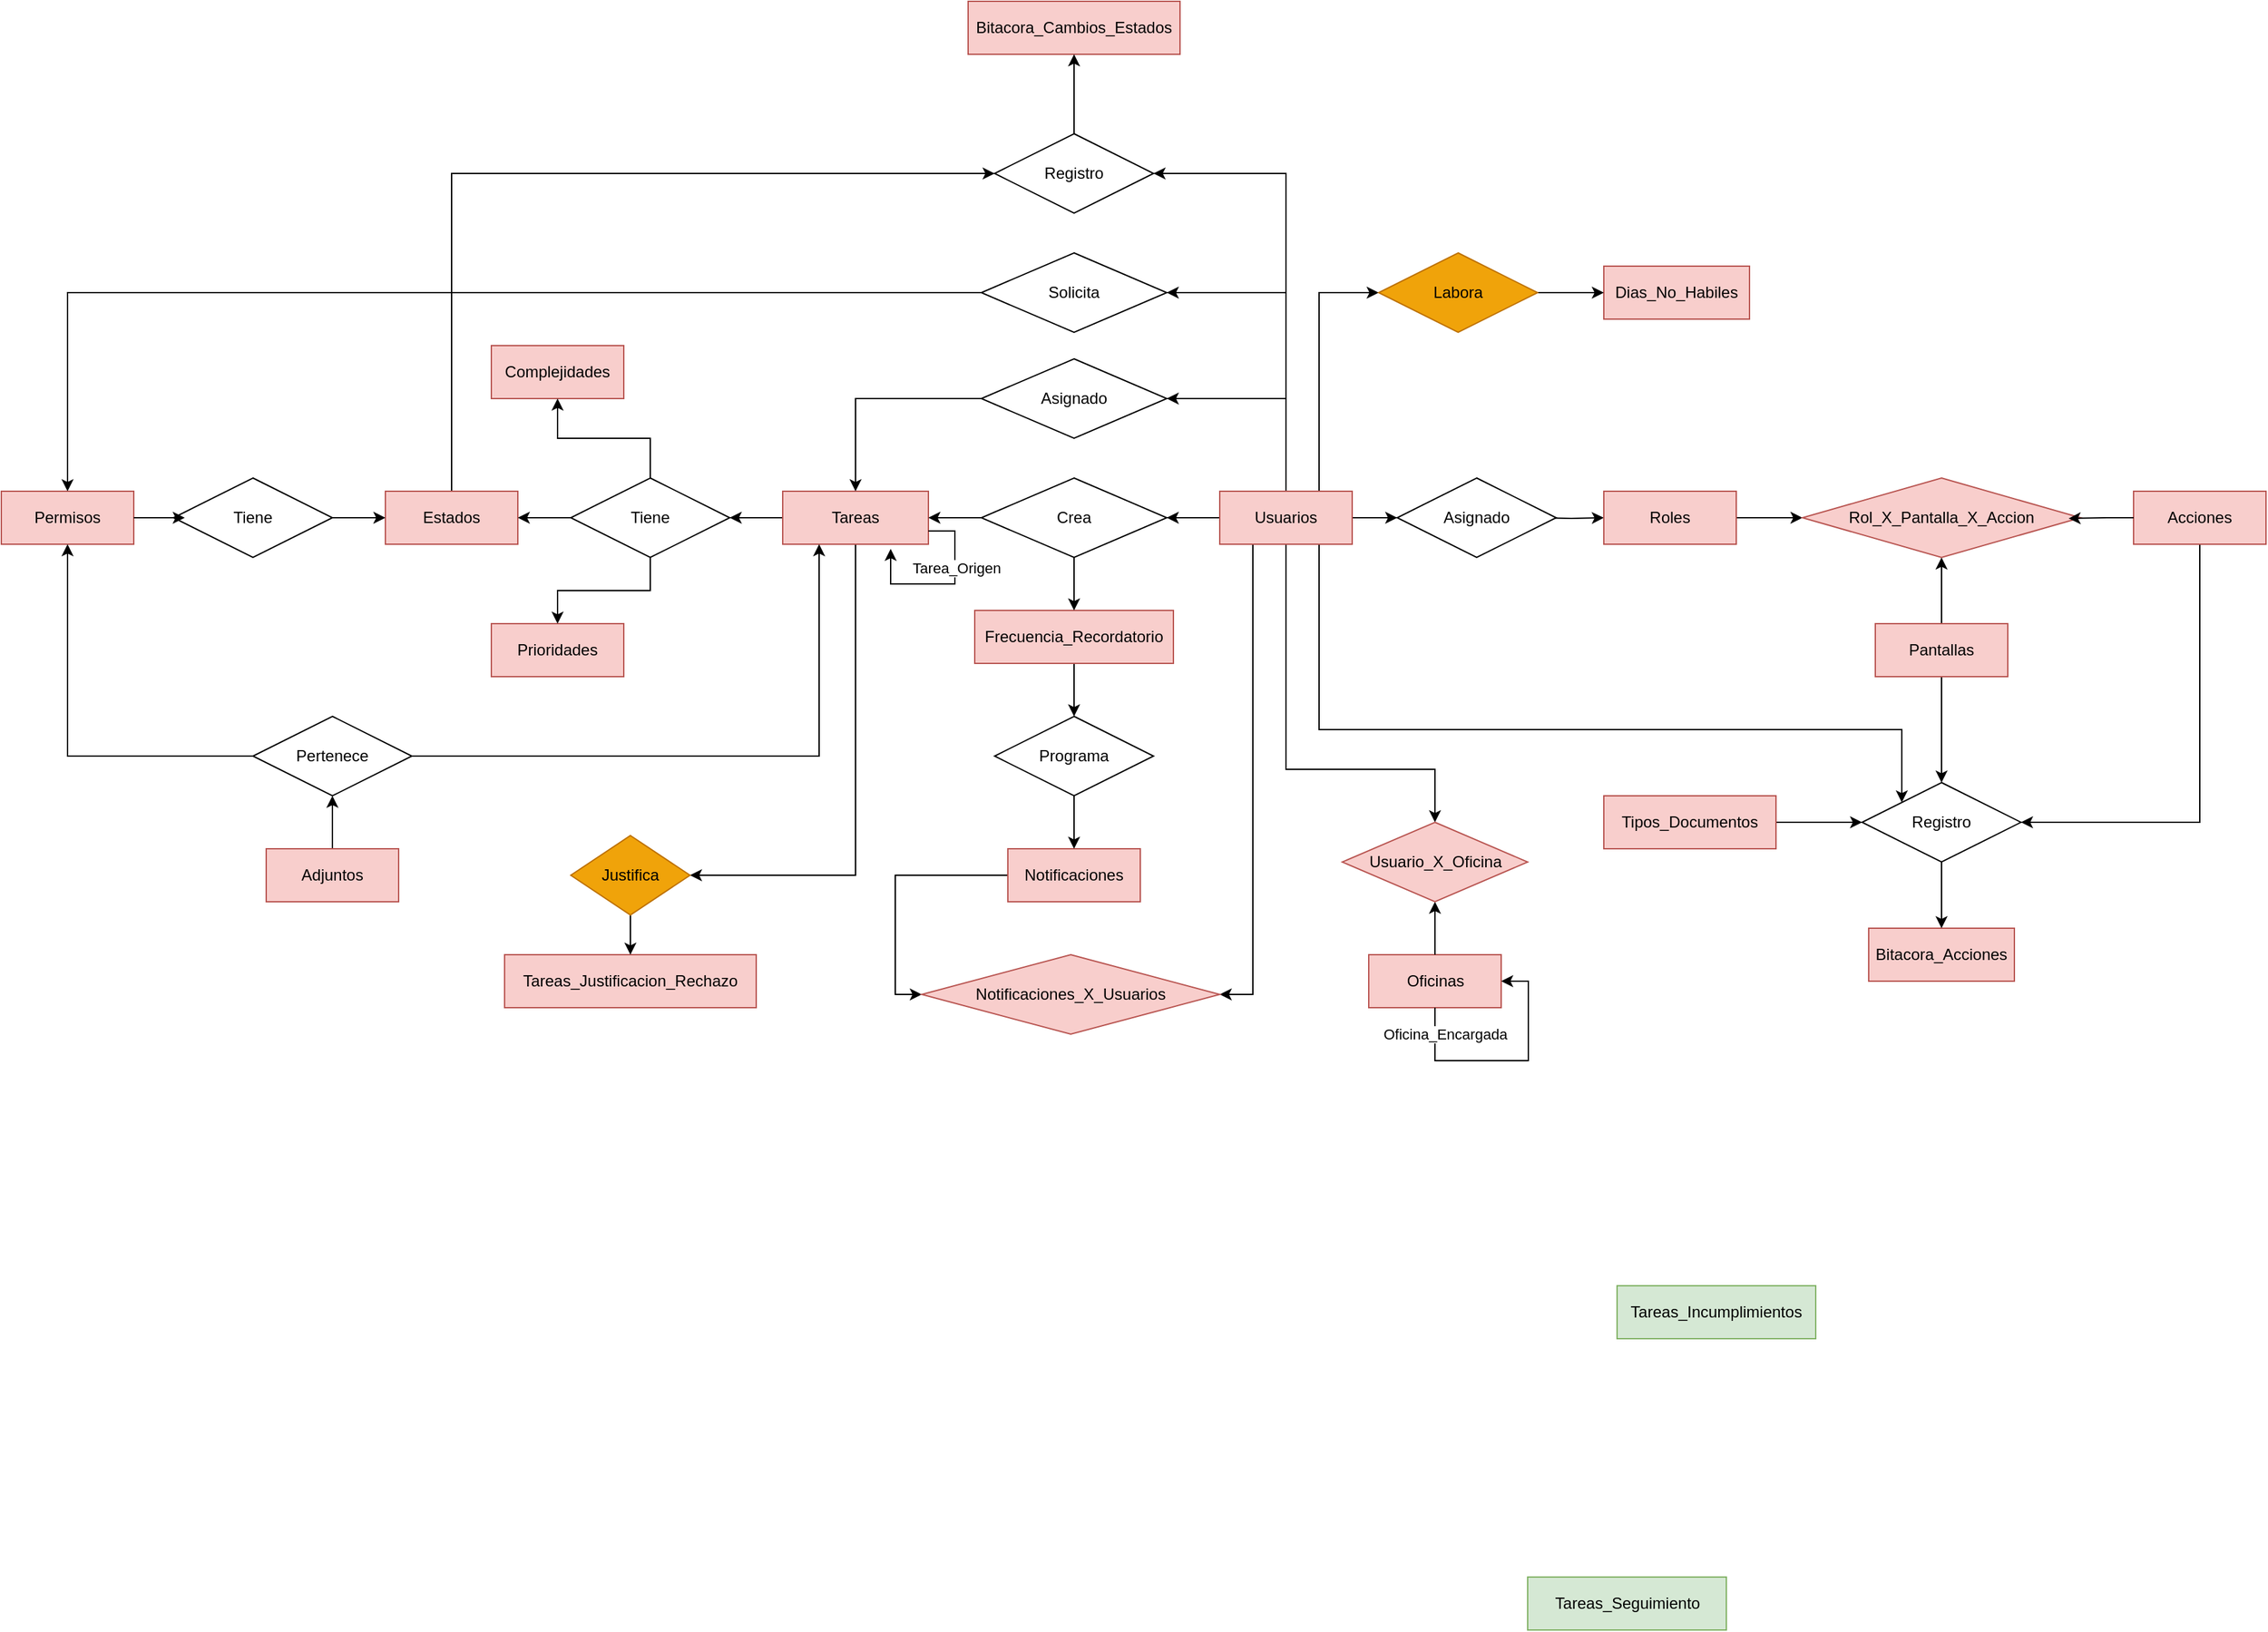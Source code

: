 <mxfile version="26.2.14">
  <diagram name="Página-1" id="aU5e-4gyXZzoZdQWq91M">
    <mxGraphModel dx="2328" dy="1951" grid="1" gridSize="10" guides="1" tooltips="1" connect="1" arrows="1" fold="1" page="1" pageScale="1" pageWidth="827" pageHeight="1169" math="0" shadow="0">
      <root>
        <mxCell id="0" />
        <mxCell id="1" parent="0" />
        <mxCell id="9YhUjrj5osRhjf7E5tQx-17" style="edgeStyle=orthogonalEdgeStyle;rounded=0;orthogonalLoop=1;jettySize=auto;html=1;exitX=1;exitY=0.5;exitDx=0;exitDy=0;entryX=0;entryY=0.5;entryDx=0;entryDy=0;" edge="1" parent="1" target="9YhUjrj5osRhjf7E5tQx-3">
          <mxGeometry relative="1" as="geometry">
            <mxPoint x="400" y="60" as="sourcePoint" />
          </mxGeometry>
        </mxCell>
        <mxCell id="9YhUjrj5osRhjf7E5tQx-1" value="Asignado" style="shape=rhombus;perimeter=rhombusPerimeter;whiteSpace=wrap;html=1;align=center;" vertex="1" parent="1">
          <mxGeometry x="294" y="30" width="120" height="60" as="geometry" />
        </mxCell>
        <mxCell id="9YhUjrj5osRhjf7E5tQx-16" style="edgeStyle=orthogonalEdgeStyle;rounded=0;orthogonalLoop=1;jettySize=auto;html=1;exitX=1;exitY=0.5;exitDx=0;exitDy=0;entryX=0;entryY=0.5;entryDx=0;entryDy=0;" edge="1" parent="1" source="9YhUjrj5osRhjf7E5tQx-2" target="9YhUjrj5osRhjf7E5tQx-1">
          <mxGeometry relative="1" as="geometry" />
        </mxCell>
        <mxCell id="9YhUjrj5osRhjf7E5tQx-20" style="edgeStyle=orthogonalEdgeStyle;rounded=0;orthogonalLoop=1;jettySize=auto;html=1;exitX=0.5;exitY=1;exitDx=0;exitDy=0;entryX=0.5;entryY=0;entryDx=0;entryDy=0;" edge="1" parent="1" source="9YhUjrj5osRhjf7E5tQx-2" target="9YhUjrj5osRhjf7E5tQx-19">
          <mxGeometry relative="1" as="geometry">
            <mxPoint x="210" y="150" as="targetPoint" />
            <Array as="points">
              <mxPoint x="210" y="250" />
              <mxPoint x="323" y="250" />
            </Array>
          </mxGeometry>
        </mxCell>
        <mxCell id="9YhUjrj5osRhjf7E5tQx-27" style="edgeStyle=orthogonalEdgeStyle;rounded=0;orthogonalLoop=1;jettySize=auto;html=1;exitX=0;exitY=0.5;exitDx=0;exitDy=0;entryX=1;entryY=0.5;entryDx=0;entryDy=0;" edge="1" parent="1" source="9YhUjrj5osRhjf7E5tQx-2" target="9YhUjrj5osRhjf7E5tQx-24">
          <mxGeometry relative="1" as="geometry" />
        </mxCell>
        <mxCell id="9YhUjrj5osRhjf7E5tQx-31" style="edgeStyle=orthogonalEdgeStyle;rounded=0;orthogonalLoop=1;jettySize=auto;html=1;exitX=0.5;exitY=0;exitDx=0;exitDy=0;entryX=1;entryY=0.5;entryDx=0;entryDy=0;" edge="1" parent="1" source="9YhUjrj5osRhjf7E5tQx-2" target="9YhUjrj5osRhjf7E5tQx-29">
          <mxGeometry relative="1" as="geometry" />
        </mxCell>
        <mxCell id="9YhUjrj5osRhjf7E5tQx-73" style="edgeStyle=orthogonalEdgeStyle;rounded=0;orthogonalLoop=1;jettySize=auto;html=1;exitX=0.5;exitY=0;exitDx=0;exitDy=0;entryX=1;entryY=0.5;entryDx=0;entryDy=0;" edge="1" parent="1" source="9YhUjrj5osRhjf7E5tQx-2" target="9YhUjrj5osRhjf7E5tQx-72">
          <mxGeometry relative="1" as="geometry" />
        </mxCell>
        <mxCell id="9YhUjrj5osRhjf7E5tQx-83" style="edgeStyle=orthogonalEdgeStyle;rounded=0;orthogonalLoop=1;jettySize=auto;html=1;exitX=0.5;exitY=0;exitDx=0;exitDy=0;entryX=1;entryY=0.5;entryDx=0;entryDy=0;" edge="1" parent="1" source="9YhUjrj5osRhjf7E5tQx-2" target="9YhUjrj5osRhjf7E5tQx-81">
          <mxGeometry relative="1" as="geometry" />
        </mxCell>
        <mxCell id="9YhUjrj5osRhjf7E5tQx-105" style="edgeStyle=orthogonalEdgeStyle;rounded=0;orthogonalLoop=1;jettySize=auto;html=1;exitX=0.75;exitY=1;exitDx=0;exitDy=0;entryX=0;entryY=0;entryDx=0;entryDy=0;" edge="1" parent="1" source="9YhUjrj5osRhjf7E5tQx-2" target="9YhUjrj5osRhjf7E5tQx-62">
          <mxGeometry relative="1" as="geometry">
            <Array as="points">
              <mxPoint x="235" y="220" />
              <mxPoint x="675" y="220" />
            </Array>
          </mxGeometry>
        </mxCell>
        <mxCell id="9YhUjrj5osRhjf7E5tQx-108" style="edgeStyle=orthogonalEdgeStyle;rounded=0;orthogonalLoop=1;jettySize=auto;html=1;exitX=0.75;exitY=0;exitDx=0;exitDy=0;entryX=0;entryY=0.5;entryDx=0;entryDy=0;" edge="1" parent="1" source="9YhUjrj5osRhjf7E5tQx-2" target="9YhUjrj5osRhjf7E5tQx-107">
          <mxGeometry relative="1" as="geometry" />
        </mxCell>
        <mxCell id="9YhUjrj5osRhjf7E5tQx-111" style="edgeStyle=orthogonalEdgeStyle;rounded=0;orthogonalLoop=1;jettySize=auto;html=1;exitX=0.25;exitY=1;exitDx=0;exitDy=0;entryX=1;entryY=0.5;entryDx=0;entryDy=0;" edge="1" parent="1" source="9YhUjrj5osRhjf7E5tQx-2" target="9YhUjrj5osRhjf7E5tQx-96">
          <mxGeometry relative="1" as="geometry" />
        </mxCell>
        <mxCell id="9YhUjrj5osRhjf7E5tQx-2" value="Usuarios" style="whiteSpace=wrap;html=1;align=center;fillColor=#f8cecc;strokeColor=#b85450;" vertex="1" parent="1">
          <mxGeometry x="160" y="40" width="100" height="40" as="geometry" />
        </mxCell>
        <mxCell id="9YhUjrj5osRhjf7E5tQx-46" style="edgeStyle=orthogonalEdgeStyle;rounded=0;orthogonalLoop=1;jettySize=auto;html=1;exitX=1;exitY=0.5;exitDx=0;exitDy=0;entryX=0;entryY=0.5;entryDx=0;entryDy=0;" edge="1" parent="1" source="9YhUjrj5osRhjf7E5tQx-3" target="9YhUjrj5osRhjf7E5tQx-45">
          <mxGeometry relative="1" as="geometry" />
        </mxCell>
        <mxCell id="9YhUjrj5osRhjf7E5tQx-3" value="Roles" style="whiteSpace=wrap;html=1;align=center;fillColor=#f8cecc;strokeColor=#b85450;" vertex="1" parent="1">
          <mxGeometry x="450" y="40" width="100" height="40" as="geometry" />
        </mxCell>
        <mxCell id="9YhUjrj5osRhjf7E5tQx-35" style="edgeStyle=orthogonalEdgeStyle;rounded=0;orthogonalLoop=1;jettySize=auto;html=1;exitX=0;exitY=0.5;exitDx=0;exitDy=0;entryX=1;entryY=0.5;entryDx=0;entryDy=0;" edge="1" parent="1" source="9YhUjrj5osRhjf7E5tQx-4" target="9YhUjrj5osRhjf7E5tQx-33">
          <mxGeometry relative="1" as="geometry" />
        </mxCell>
        <mxCell id="9YhUjrj5osRhjf7E5tQx-125" style="edgeStyle=orthogonalEdgeStyle;rounded=0;orthogonalLoop=1;jettySize=auto;html=1;exitX=0.5;exitY=1;exitDx=0;exitDy=0;entryX=1;entryY=0.5;entryDx=0;entryDy=0;" edge="1" parent="1" source="9YhUjrj5osRhjf7E5tQx-4" target="9YhUjrj5osRhjf7E5tQx-116">
          <mxGeometry relative="1" as="geometry" />
        </mxCell>
        <mxCell id="9YhUjrj5osRhjf7E5tQx-4" value="Tareas" style="whiteSpace=wrap;html=1;align=center;fillColor=#f8cecc;strokeColor=#b85450;" vertex="1" parent="1">
          <mxGeometry x="-170" y="40" width="110" height="40" as="geometry" />
        </mxCell>
        <mxCell id="9YhUjrj5osRhjf7E5tQx-5" value="Oficinas" style="whiteSpace=wrap;html=1;align=center;fillColor=#f8cecc;strokeColor=#b85450;" vertex="1" parent="1">
          <mxGeometry x="272.5" y="390" width="100" height="40" as="geometry" />
        </mxCell>
        <mxCell id="9YhUjrj5osRhjf7E5tQx-82" style="edgeStyle=orthogonalEdgeStyle;rounded=0;orthogonalLoop=1;jettySize=auto;html=1;exitX=0.5;exitY=0;exitDx=0;exitDy=0;entryX=0;entryY=0.5;entryDx=0;entryDy=0;" edge="1" parent="1" source="9YhUjrj5osRhjf7E5tQx-6" target="9YhUjrj5osRhjf7E5tQx-81">
          <mxGeometry relative="1" as="geometry" />
        </mxCell>
        <mxCell id="9YhUjrj5osRhjf7E5tQx-6" value="Estados" style="whiteSpace=wrap;html=1;align=center;fillColor=#f8cecc;strokeColor=#b85450;" vertex="1" parent="1">
          <mxGeometry x="-470" y="40" width="100" height="40" as="geometry" />
        </mxCell>
        <mxCell id="9YhUjrj5osRhjf7E5tQx-56" style="edgeStyle=orthogonalEdgeStyle;rounded=0;orthogonalLoop=1;jettySize=auto;html=1;exitX=0.5;exitY=0;exitDx=0;exitDy=0;entryX=0.5;entryY=1;entryDx=0;entryDy=0;" edge="1" parent="1" source="9YhUjrj5osRhjf7E5tQx-7" target="9YhUjrj5osRhjf7E5tQx-54">
          <mxGeometry relative="1" as="geometry" />
        </mxCell>
        <mxCell id="9YhUjrj5osRhjf7E5tQx-7" value="Adjuntos" style="whiteSpace=wrap;html=1;align=center;fillColor=#f8cecc;strokeColor=#b85450;" vertex="1" parent="1">
          <mxGeometry x="-560" y="310" width="100" height="40" as="geometry" />
        </mxCell>
        <mxCell id="9YhUjrj5osRhjf7E5tQx-8" value="Bitacora_Acciones" style="whiteSpace=wrap;html=1;align=center;fillColor=#f8cecc;strokeColor=#b85450;" vertex="1" parent="1">
          <mxGeometry x="650" y="370" width="110" height="40" as="geometry" />
        </mxCell>
        <mxCell id="9YhUjrj5osRhjf7E5tQx-110" style="edgeStyle=orthogonalEdgeStyle;rounded=0;orthogonalLoop=1;jettySize=auto;html=1;exitX=0;exitY=0.5;exitDx=0;exitDy=0;entryX=0;entryY=0.5;entryDx=0;entryDy=0;" edge="1" parent="1" source="9YhUjrj5osRhjf7E5tQx-9" target="9YhUjrj5osRhjf7E5tQx-96">
          <mxGeometry relative="1" as="geometry" />
        </mxCell>
        <mxCell id="9YhUjrj5osRhjf7E5tQx-9" value="Notificaciones" style="whiteSpace=wrap;html=1;align=center;fillColor=#f8cecc;strokeColor=#b85450;" vertex="1" parent="1">
          <mxGeometry y="310" width="100" height="40" as="geometry" />
        </mxCell>
        <mxCell id="9YhUjrj5osRhjf7E5tQx-10" value="Permisos" style="whiteSpace=wrap;html=1;align=center;fillColor=#f8cecc;strokeColor=#b85450;" vertex="1" parent="1">
          <mxGeometry x="-760" y="40" width="100" height="40" as="geometry" />
        </mxCell>
        <mxCell id="9YhUjrj5osRhjf7E5tQx-77" style="edgeStyle=orthogonalEdgeStyle;rounded=0;orthogonalLoop=1;jettySize=auto;html=1;exitX=0.5;exitY=1;exitDx=0;exitDy=0;entryX=0.5;entryY=0;entryDx=0;entryDy=0;" edge="1" parent="1" source="9YhUjrj5osRhjf7E5tQx-11" target="9YhUjrj5osRhjf7E5tQx-67">
          <mxGeometry relative="1" as="geometry" />
        </mxCell>
        <mxCell id="9YhUjrj5osRhjf7E5tQx-11" value="Frecuencia_Recordatorio" style="whiteSpace=wrap;html=1;align=center;fillColor=#f8cecc;strokeColor=#b85450;" vertex="1" parent="1">
          <mxGeometry x="-25" y="130" width="150" height="40" as="geometry" />
        </mxCell>
        <mxCell id="9YhUjrj5osRhjf7E5tQx-12" value="Bitacora_Cambios_Estados" style="whiteSpace=wrap;html=1;align=center;fillColor=#f8cecc;strokeColor=#b85450;" vertex="1" parent="1">
          <mxGeometry x="-30" y="-330" width="160" height="40" as="geometry" />
        </mxCell>
        <mxCell id="9YhUjrj5osRhjf7E5tQx-13" value="Complejidades" style="whiteSpace=wrap;html=1;align=center;fillColor=#f8cecc;strokeColor=#b85450;" vertex="1" parent="1">
          <mxGeometry x="-390" y="-70" width="100" height="40" as="geometry" />
        </mxCell>
        <mxCell id="9YhUjrj5osRhjf7E5tQx-14" value="Prioridades" style="whiteSpace=wrap;html=1;align=center;fillColor=#f8cecc;strokeColor=#b85450;" vertex="1" parent="1">
          <mxGeometry x="-390" y="140" width="100" height="40" as="geometry" />
        </mxCell>
        <mxCell id="9YhUjrj5osRhjf7E5tQx-95" style="edgeStyle=orthogonalEdgeStyle;rounded=0;orthogonalLoop=1;jettySize=auto;html=1;exitX=1;exitY=0.5;exitDx=0;exitDy=0;entryX=0;entryY=0.5;entryDx=0;entryDy=0;" edge="1" parent="1" source="9YhUjrj5osRhjf7E5tQx-15" target="9YhUjrj5osRhjf7E5tQx-62">
          <mxGeometry relative="1" as="geometry" />
        </mxCell>
        <mxCell id="9YhUjrj5osRhjf7E5tQx-15" value="Tipos_Documentos" style="whiteSpace=wrap;html=1;align=center;fillColor=#f8cecc;strokeColor=#b85450;" vertex="1" parent="1">
          <mxGeometry x="450" y="270" width="130" height="40" as="geometry" />
        </mxCell>
        <mxCell id="9YhUjrj5osRhjf7E5tQx-30" style="edgeStyle=orthogonalEdgeStyle;rounded=0;orthogonalLoop=1;jettySize=auto;html=1;exitX=0;exitY=0.5;exitDx=0;exitDy=0;" edge="1" parent="1" source="9YhUjrj5osRhjf7E5tQx-24" target="9YhUjrj5osRhjf7E5tQx-4">
          <mxGeometry relative="1" as="geometry" />
        </mxCell>
        <mxCell id="9YhUjrj5osRhjf7E5tQx-76" style="edgeStyle=orthogonalEdgeStyle;rounded=0;orthogonalLoop=1;jettySize=auto;html=1;exitX=0.5;exitY=1;exitDx=0;exitDy=0;entryX=0.5;entryY=0;entryDx=0;entryDy=0;" edge="1" parent="1" source="9YhUjrj5osRhjf7E5tQx-24" target="9YhUjrj5osRhjf7E5tQx-11">
          <mxGeometry relative="1" as="geometry" />
        </mxCell>
        <mxCell id="9YhUjrj5osRhjf7E5tQx-24" value="Crea" style="shape=rhombus;perimeter=rhombusPerimeter;whiteSpace=wrap;html=1;align=center;" vertex="1" parent="1">
          <mxGeometry x="-20" y="30" width="140" height="60" as="geometry" />
        </mxCell>
        <mxCell id="9YhUjrj5osRhjf7E5tQx-32" style="edgeStyle=orthogonalEdgeStyle;rounded=0;orthogonalLoop=1;jettySize=auto;html=1;exitX=0;exitY=0.5;exitDx=0;exitDy=0;" edge="1" parent="1" source="9YhUjrj5osRhjf7E5tQx-29" target="9YhUjrj5osRhjf7E5tQx-4">
          <mxGeometry relative="1" as="geometry" />
        </mxCell>
        <mxCell id="9YhUjrj5osRhjf7E5tQx-29" value="Asignado" style="shape=rhombus;perimeter=rhombusPerimeter;whiteSpace=wrap;html=1;align=center;" vertex="1" parent="1">
          <mxGeometry x="-20" y="-60" width="140" height="60" as="geometry" />
        </mxCell>
        <mxCell id="9YhUjrj5osRhjf7E5tQx-36" style="edgeStyle=orthogonalEdgeStyle;rounded=0;orthogonalLoop=1;jettySize=auto;html=1;exitX=0;exitY=0.5;exitDx=0;exitDy=0;" edge="1" parent="1" source="9YhUjrj5osRhjf7E5tQx-33" target="9YhUjrj5osRhjf7E5tQx-6">
          <mxGeometry relative="1" as="geometry" />
        </mxCell>
        <mxCell id="9YhUjrj5osRhjf7E5tQx-37" style="edgeStyle=orthogonalEdgeStyle;rounded=0;orthogonalLoop=1;jettySize=auto;html=1;exitX=0.5;exitY=1;exitDx=0;exitDy=0;entryX=0.5;entryY=0;entryDx=0;entryDy=0;" edge="1" parent="1" source="9YhUjrj5osRhjf7E5tQx-33" target="9YhUjrj5osRhjf7E5tQx-14">
          <mxGeometry relative="1" as="geometry" />
        </mxCell>
        <mxCell id="9YhUjrj5osRhjf7E5tQx-38" style="edgeStyle=orthogonalEdgeStyle;rounded=0;orthogonalLoop=1;jettySize=auto;html=1;exitX=0.5;exitY=0;exitDx=0;exitDy=0;entryX=0.5;entryY=1;entryDx=0;entryDy=0;" edge="1" parent="1" source="9YhUjrj5osRhjf7E5tQx-33" target="9YhUjrj5osRhjf7E5tQx-13">
          <mxGeometry relative="1" as="geometry" />
        </mxCell>
        <mxCell id="9YhUjrj5osRhjf7E5tQx-33" value="Tiene" style="shape=rhombus;perimeter=rhombusPerimeter;whiteSpace=wrap;html=1;align=center;" vertex="1" parent="1">
          <mxGeometry x="-330" y="30" width="120" height="60" as="geometry" />
        </mxCell>
        <mxCell id="9YhUjrj5osRhjf7E5tQx-87" style="edgeStyle=orthogonalEdgeStyle;rounded=0;orthogonalLoop=1;jettySize=auto;html=1;exitX=0.5;exitY=0;exitDx=0;exitDy=0;entryX=0.5;entryY=1;entryDx=0;entryDy=0;" edge="1" parent="1" source="9YhUjrj5osRhjf7E5tQx-43" target="9YhUjrj5osRhjf7E5tQx-45">
          <mxGeometry relative="1" as="geometry" />
        </mxCell>
        <mxCell id="9YhUjrj5osRhjf7E5tQx-106" style="edgeStyle=orthogonalEdgeStyle;rounded=0;orthogonalLoop=1;jettySize=auto;html=1;exitX=0.5;exitY=1;exitDx=0;exitDy=0;entryX=0.5;entryY=0;entryDx=0;entryDy=0;" edge="1" parent="1" source="9YhUjrj5osRhjf7E5tQx-43" target="9YhUjrj5osRhjf7E5tQx-62">
          <mxGeometry relative="1" as="geometry" />
        </mxCell>
        <mxCell id="9YhUjrj5osRhjf7E5tQx-43" value="Pantallas" style="whiteSpace=wrap;html=1;align=center;fillColor=#f8cecc;strokeColor=#b85450;" vertex="1" parent="1">
          <mxGeometry x="655" y="140" width="100" height="40" as="geometry" />
        </mxCell>
        <mxCell id="9YhUjrj5osRhjf7E5tQx-102" style="edgeStyle=orthogonalEdgeStyle;rounded=0;orthogonalLoop=1;jettySize=auto;html=1;exitX=0.5;exitY=1;exitDx=0;exitDy=0;entryX=1;entryY=0.5;entryDx=0;entryDy=0;" edge="1" parent="1" source="9YhUjrj5osRhjf7E5tQx-44" target="9YhUjrj5osRhjf7E5tQx-62">
          <mxGeometry relative="1" as="geometry" />
        </mxCell>
        <mxCell id="9YhUjrj5osRhjf7E5tQx-44" value="Acciones" style="whiteSpace=wrap;html=1;align=center;fillColor=#f8cecc;strokeColor=#b85450;" vertex="1" parent="1">
          <mxGeometry x="850" y="40" width="100" height="40" as="geometry" />
        </mxCell>
        <mxCell id="9YhUjrj5osRhjf7E5tQx-45" value="Rol_X_Pantalla_X_Accion" style="shape=rhombus;perimeter=rhombusPerimeter;whiteSpace=wrap;html=1;align=center;fillColor=#f8cecc;strokeColor=#b85450;" vertex="1" parent="1">
          <mxGeometry x="600" y="30" width="210" height="60" as="geometry" />
        </mxCell>
        <mxCell id="9YhUjrj5osRhjf7E5tQx-48" style="edgeStyle=orthogonalEdgeStyle;rounded=0;orthogonalLoop=1;jettySize=auto;html=1;exitX=0;exitY=0.5;exitDx=0;exitDy=0;entryX=0.957;entryY=0.509;entryDx=0;entryDy=0;entryPerimeter=0;" edge="1" parent="1" source="9YhUjrj5osRhjf7E5tQx-44" target="9YhUjrj5osRhjf7E5tQx-45">
          <mxGeometry relative="1" as="geometry" />
        </mxCell>
        <mxCell id="9YhUjrj5osRhjf7E5tQx-53" style="edgeStyle=orthogonalEdgeStyle;rounded=0;orthogonalLoop=1;jettySize=auto;html=1;exitX=1;exitY=0.5;exitDx=0;exitDy=0;entryX=0;entryY=0.5;entryDx=0;entryDy=0;" edge="1" parent="1" source="9YhUjrj5osRhjf7E5tQx-50" target="9YhUjrj5osRhjf7E5tQx-6">
          <mxGeometry relative="1" as="geometry" />
        </mxCell>
        <mxCell id="9YhUjrj5osRhjf7E5tQx-50" value="Tiene" style="shape=rhombus;perimeter=rhombusPerimeter;whiteSpace=wrap;html=1;align=center;" vertex="1" parent="1">
          <mxGeometry x="-630" y="30" width="120" height="60" as="geometry" />
        </mxCell>
        <mxCell id="9YhUjrj5osRhjf7E5tQx-52" style="edgeStyle=orthogonalEdgeStyle;rounded=0;orthogonalLoop=1;jettySize=auto;html=1;exitX=1;exitY=0.5;exitDx=0;exitDy=0;entryX=0.071;entryY=0.509;entryDx=0;entryDy=0;entryPerimeter=0;" edge="1" parent="1" source="9YhUjrj5osRhjf7E5tQx-10" target="9YhUjrj5osRhjf7E5tQx-50">
          <mxGeometry relative="1" as="geometry" />
        </mxCell>
        <mxCell id="9YhUjrj5osRhjf7E5tQx-57" style="edgeStyle=orthogonalEdgeStyle;rounded=0;orthogonalLoop=1;jettySize=auto;html=1;exitX=0;exitY=0.5;exitDx=0;exitDy=0;entryX=0.5;entryY=1;entryDx=0;entryDy=0;" edge="1" parent="1" source="9YhUjrj5osRhjf7E5tQx-54" target="9YhUjrj5osRhjf7E5tQx-10">
          <mxGeometry relative="1" as="geometry" />
        </mxCell>
        <mxCell id="9YhUjrj5osRhjf7E5tQx-126" style="edgeStyle=orthogonalEdgeStyle;rounded=0;orthogonalLoop=1;jettySize=auto;html=1;exitX=1;exitY=0.5;exitDx=0;exitDy=0;entryX=0.25;entryY=1;entryDx=0;entryDy=0;" edge="1" parent="1" source="9YhUjrj5osRhjf7E5tQx-54" target="9YhUjrj5osRhjf7E5tQx-4">
          <mxGeometry relative="1" as="geometry" />
        </mxCell>
        <mxCell id="9YhUjrj5osRhjf7E5tQx-54" value="Pertenece" style="shape=rhombus;perimeter=rhombusPerimeter;whiteSpace=wrap;html=1;align=center;" vertex="1" parent="1">
          <mxGeometry x="-570" y="210" width="120" height="60" as="geometry" />
        </mxCell>
        <mxCell id="9YhUjrj5osRhjf7E5tQx-66" style="edgeStyle=orthogonalEdgeStyle;rounded=0;orthogonalLoop=1;jettySize=auto;html=1;exitX=0.5;exitY=1;exitDx=0;exitDy=0;" edge="1" parent="1" source="9YhUjrj5osRhjf7E5tQx-62" target="9YhUjrj5osRhjf7E5tQx-8">
          <mxGeometry relative="1" as="geometry" />
        </mxCell>
        <mxCell id="9YhUjrj5osRhjf7E5tQx-62" value="Registro" style="shape=rhombus;perimeter=rhombusPerimeter;whiteSpace=wrap;html=1;align=center;" vertex="1" parent="1">
          <mxGeometry x="645" y="260" width="120" height="60" as="geometry" />
        </mxCell>
        <mxCell id="9YhUjrj5osRhjf7E5tQx-80" style="edgeStyle=orthogonalEdgeStyle;rounded=0;orthogonalLoop=1;jettySize=auto;html=1;exitX=0.5;exitY=1;exitDx=0;exitDy=0;entryX=0.5;entryY=0;entryDx=0;entryDy=0;" edge="1" parent="1" source="9YhUjrj5osRhjf7E5tQx-67" target="9YhUjrj5osRhjf7E5tQx-9">
          <mxGeometry relative="1" as="geometry" />
        </mxCell>
        <mxCell id="9YhUjrj5osRhjf7E5tQx-67" value="Programa" style="shape=rhombus;perimeter=rhombusPerimeter;whiteSpace=wrap;html=1;align=center;" vertex="1" parent="1">
          <mxGeometry x="-10" y="210" width="120" height="60" as="geometry" />
        </mxCell>
        <mxCell id="9YhUjrj5osRhjf7E5tQx-74" style="edgeStyle=orthogonalEdgeStyle;rounded=0;orthogonalLoop=1;jettySize=auto;html=1;exitX=0;exitY=0.5;exitDx=0;exitDy=0;entryX=0.5;entryY=0;entryDx=0;entryDy=0;" edge="1" parent="1" source="9YhUjrj5osRhjf7E5tQx-72" target="9YhUjrj5osRhjf7E5tQx-10">
          <mxGeometry relative="1" as="geometry" />
        </mxCell>
        <mxCell id="9YhUjrj5osRhjf7E5tQx-72" value="Solicita" style="shape=rhombus;perimeter=rhombusPerimeter;whiteSpace=wrap;html=1;align=center;" vertex="1" parent="1">
          <mxGeometry x="-20" y="-140" width="140" height="60" as="geometry" />
        </mxCell>
        <mxCell id="9YhUjrj5osRhjf7E5tQx-84" style="edgeStyle=orthogonalEdgeStyle;rounded=0;orthogonalLoop=1;jettySize=auto;html=1;exitX=0.5;exitY=0;exitDx=0;exitDy=0;entryX=0.5;entryY=1;entryDx=0;entryDy=0;" edge="1" parent="1" source="9YhUjrj5osRhjf7E5tQx-81" target="9YhUjrj5osRhjf7E5tQx-12">
          <mxGeometry relative="1" as="geometry" />
        </mxCell>
        <mxCell id="9YhUjrj5osRhjf7E5tQx-81" value="Registro" style="shape=rhombus;perimeter=rhombusPerimeter;whiteSpace=wrap;html=1;align=center;" vertex="1" parent="1">
          <mxGeometry x="-10" y="-230" width="120" height="60" as="geometry" />
        </mxCell>
        <mxCell id="9YhUjrj5osRhjf7E5tQx-90" value="" style="edgeStyle=orthogonalEdgeStyle;rounded=0;orthogonalLoop=1;jettySize=auto;html=1;exitX=0.5;exitY=0;exitDx=0;exitDy=0;entryX=0.5;entryY=1;entryDx=0;entryDy=0;" edge="1" parent="1" source="9YhUjrj5osRhjf7E5tQx-5" target="9YhUjrj5osRhjf7E5tQx-19">
          <mxGeometry relative="1" as="geometry">
            <mxPoint x="210" y="520" as="sourcePoint" />
            <mxPoint x="210" y="250" as="targetPoint" />
          </mxGeometry>
        </mxCell>
        <mxCell id="9YhUjrj5osRhjf7E5tQx-19" value="Usuario_X_Oficina" style="shape=rhombus;perimeter=rhombusPerimeter;whiteSpace=wrap;html=1;align=center;fillColor=#f8cecc;strokeColor=#b85450;" vertex="1" parent="1">
          <mxGeometry x="252.5" y="290" width="140" height="60" as="geometry" />
        </mxCell>
        <mxCell id="9YhUjrj5osRhjf7E5tQx-96" value="Notificaciones_X_Usuarios" style="shape=rhombus;perimeter=rhombusPerimeter;whiteSpace=wrap;html=1;align=center;fillColor=#f8cecc;strokeColor=#b85450;" vertex="1" parent="1">
          <mxGeometry x="-65" y="390" width="225" height="60" as="geometry" />
        </mxCell>
        <mxCell id="9YhUjrj5osRhjf7E5tQx-98" value="Dias_No_Habiles" style="whiteSpace=wrap;html=1;align=center;fillColor=#f8cecc;strokeColor=#b85450;" vertex="1" parent="1">
          <mxGeometry x="450" y="-130" width="110" height="40" as="geometry" />
        </mxCell>
        <mxCell id="9YhUjrj5osRhjf7E5tQx-99" value="Tareas_Seguimiento" style="whiteSpace=wrap;html=1;align=center;fillColor=#d5e8d4;strokeColor=#82b366;" vertex="1" parent="1">
          <mxGeometry x="392.5" y="860" width="150" height="40" as="geometry" />
        </mxCell>
        <mxCell id="9YhUjrj5osRhjf7E5tQx-100" value="Tareas_Incumplimientos" style="whiteSpace=wrap;html=1;align=center;fillColor=#d5e8d4;strokeColor=#82b366;" vertex="1" parent="1">
          <mxGeometry x="460" y="640" width="150" height="40" as="geometry" />
        </mxCell>
        <mxCell id="9YhUjrj5osRhjf7E5tQx-101" value="Tareas_Justificacion_Rechazo" style="whiteSpace=wrap;html=1;align=center;fillColor=#f8cecc;strokeColor=#b85450;" vertex="1" parent="1">
          <mxGeometry x="-380" y="390" width="190" height="40" as="geometry" />
        </mxCell>
        <mxCell id="9YhUjrj5osRhjf7E5tQx-109" style="edgeStyle=orthogonalEdgeStyle;rounded=0;orthogonalLoop=1;jettySize=auto;html=1;exitX=1;exitY=0.5;exitDx=0;exitDy=0;" edge="1" parent="1" source="9YhUjrj5osRhjf7E5tQx-107" target="9YhUjrj5osRhjf7E5tQx-98">
          <mxGeometry relative="1" as="geometry" />
        </mxCell>
        <mxCell id="9YhUjrj5osRhjf7E5tQx-107" value="Labora" style="shape=rhombus;perimeter=rhombusPerimeter;whiteSpace=wrap;html=1;align=center;fillColor=#f0a30a;strokeColor=#BD7000;fontColor=#000000;" vertex="1" parent="1">
          <mxGeometry x="280" y="-140" width="120" height="60" as="geometry" />
        </mxCell>
        <mxCell id="9YhUjrj5osRhjf7E5tQx-112" style="edgeStyle=orthogonalEdgeStyle;rounded=0;orthogonalLoop=1;jettySize=auto;html=1;exitX=0.5;exitY=1;exitDx=0;exitDy=0;entryX=1;entryY=0.5;entryDx=0;entryDy=0;" edge="1" parent="1" source="9YhUjrj5osRhjf7E5tQx-5" target="9YhUjrj5osRhjf7E5tQx-5">
          <mxGeometry relative="1" as="geometry">
            <Array as="points">
              <mxPoint x="323" y="470" />
              <mxPoint x="393" y="470" />
              <mxPoint x="393" y="410" />
            </Array>
          </mxGeometry>
        </mxCell>
        <mxCell id="9YhUjrj5osRhjf7E5tQx-113" value="&lt;span style=&quot;color: rgba(0, 0, 0, 0); font-family: monospace; font-size: 0px; text-align: start; background-color: rgb(27, 29, 30);&quot;&gt;%3CmxGraphModel%3E%3Croot%3E%3CmxCell%20id%3D%220%22%2F%3E%3CmxCell%20id%3D%221%22%20parent%3D%220%22%2F%3E%3CmxCell%20id%3D%222%22%20value%3D%22Tarea_Origen%22%20style%3D%22edgeLabel%3Bhtml%3D1%3Balign%3Dcenter%3BverticalAlign%3Dmiddle%3Bresizable%3D0%3Bpoints%3D%5B%5D%3B%22%20vertex%3D%221%22%20connectable%3D%220%22%20parent%3D%221%22%3E%3CmxGeometry%20x%3D%22-59.5%22%20y%3D%22100%22%20as%3D%22geometry%22%2F%3E%3C%2FmxCell%3E%3C%2Froot%3E%3C%2FmxGraphModel%3E&lt;/span&gt;" style="edgeLabel;html=1;align=center;verticalAlign=middle;resizable=0;points=[];" vertex="1" connectable="0" parent="9YhUjrj5osRhjf7E5tQx-112">
          <mxGeometry x="-0.367" y="1" relative="1" as="geometry">
            <mxPoint as="offset" />
          </mxGeometry>
        </mxCell>
        <mxCell id="9YhUjrj5osRhjf7E5tQx-114" value="&lt;span style=&quot;color: rgba(0, 0, 0, 0); font-family: monospace; font-size: 0px; text-align: start; background-color: rgb(27, 29, 30);&quot;&gt;%3CmxGraphModel%3E%3Croot%3E%3CmxCell%20id%3D%220%22%2F%3E%3CmxCell%20id%3D%221%22%20parent%3D%220%22%2F%3E%3CmxCell%20id%3D%222%22%20value%3D%22Tarea_Origen%22%20style%3D%22edgeLabel%3Bhtml%3D1%3Balign%3Dcenter%3BverticalAlign%3Dmiddle%3Bresizable%3D0%3Bpoints%3D%5B%5D%3B%22%20vertex%3D%221%22%20connectable%3D%220%22%20parent%3D%221%22%3E%3CmxGeometry%20x%3D%22-59.5%22%20y%3D%22100%22%20as%3D%22geometry%22%2F%3E%3C%2FmxCell%3E%3C%2Froot%3E%3C%2FmxGraphModel%3E&lt;/span&gt;" style="edgeLabel;html=1;align=center;verticalAlign=middle;resizable=0;points=[];" vertex="1" connectable="0" parent="9YhUjrj5osRhjf7E5tQx-112">
          <mxGeometry x="-0.267" y="-2" relative="1" as="geometry">
            <mxPoint as="offset" />
          </mxGeometry>
        </mxCell>
        <mxCell id="9YhUjrj5osRhjf7E5tQx-115" value="Oficina_Encargada" style="edgeLabel;html=1;align=center;verticalAlign=middle;resizable=0;points=[];" vertex="1" connectable="0" parent="9YhUjrj5osRhjf7E5tQx-112">
          <mxGeometry x="-0.233" y="-1" relative="1" as="geometry">
            <mxPoint x="-26" y="-21" as="offset" />
          </mxGeometry>
        </mxCell>
        <mxCell id="9YhUjrj5osRhjf7E5tQx-124" style="edgeStyle=orthogonalEdgeStyle;rounded=0;orthogonalLoop=1;jettySize=auto;html=1;exitX=0.5;exitY=1;exitDx=0;exitDy=0;entryX=0.5;entryY=0;entryDx=0;entryDy=0;" edge="1" parent="1" source="9YhUjrj5osRhjf7E5tQx-116" target="9YhUjrj5osRhjf7E5tQx-101">
          <mxGeometry relative="1" as="geometry" />
        </mxCell>
        <mxCell id="9YhUjrj5osRhjf7E5tQx-116" value="Justifica" style="shape=rhombus;perimeter=rhombusPerimeter;whiteSpace=wrap;html=1;align=center;fillColor=#f0a30a;fontColor=#000000;strokeColor=#BD7000;" vertex="1" parent="1">
          <mxGeometry x="-330" y="300" width="90" height="60" as="geometry" />
        </mxCell>
        <mxCell id="9YhUjrj5osRhjf7E5tQx-120" style="edgeStyle=orthogonalEdgeStyle;rounded=0;orthogonalLoop=1;jettySize=auto;html=1;exitX=1;exitY=0.75;exitDx=0;exitDy=0;entryX=0.741;entryY=1.088;entryDx=0;entryDy=0;entryPerimeter=0;" edge="1" parent="1" source="9YhUjrj5osRhjf7E5tQx-4" target="9YhUjrj5osRhjf7E5tQx-4">
          <mxGeometry relative="1" as="geometry">
            <Array as="points">
              <mxPoint x="-40" y="70" />
              <mxPoint x="-40" y="110" />
              <mxPoint x="-88" y="110" />
            </Array>
          </mxGeometry>
        </mxCell>
        <mxCell id="9YhUjrj5osRhjf7E5tQx-121" value="Tarea_Origen" style="edgeLabel;html=1;align=center;verticalAlign=middle;resizable=0;points=[];" vertex="1" connectable="0" parent="9YhUjrj5osRhjf7E5tQx-120">
          <mxGeometry x="-0.265" y="1" relative="1" as="geometry">
            <mxPoint y="-2" as="offset" />
          </mxGeometry>
        </mxCell>
      </root>
    </mxGraphModel>
  </diagram>
</mxfile>
